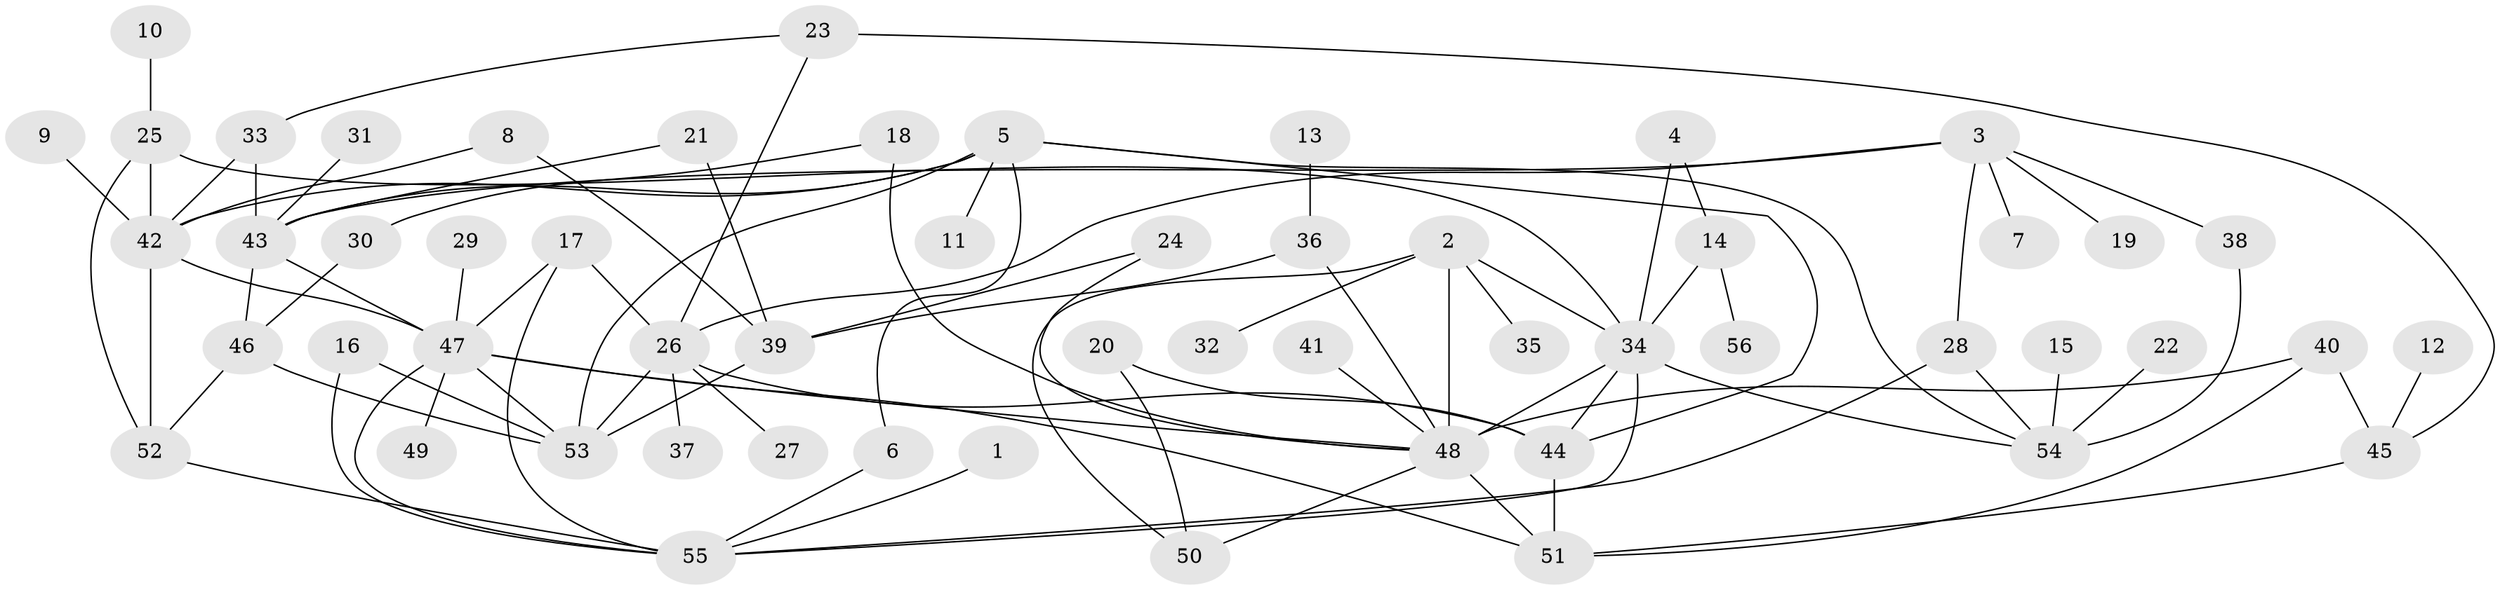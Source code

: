 // original degree distribution, {6: 0.05357142857142857, 8: 0.017857142857142856, 7: 0.008928571428571428, 3: 0.1875, 4: 0.11607142857142858, 5: 0.0625, 1: 0.2767857142857143, 2: 0.2767857142857143}
// Generated by graph-tools (version 1.1) at 2025/25/03/09/25 03:25:33]
// undirected, 56 vertices, 90 edges
graph export_dot {
graph [start="1"]
  node [color=gray90,style=filled];
  1;
  2;
  3;
  4;
  5;
  6;
  7;
  8;
  9;
  10;
  11;
  12;
  13;
  14;
  15;
  16;
  17;
  18;
  19;
  20;
  21;
  22;
  23;
  24;
  25;
  26;
  27;
  28;
  29;
  30;
  31;
  32;
  33;
  34;
  35;
  36;
  37;
  38;
  39;
  40;
  41;
  42;
  43;
  44;
  45;
  46;
  47;
  48;
  49;
  50;
  51;
  52;
  53;
  54;
  55;
  56;
  1 -- 55 [weight=1.0];
  2 -- 32 [weight=1.0];
  2 -- 34 [weight=1.0];
  2 -- 35 [weight=1.0];
  2 -- 48 [weight=1.0];
  2 -- 50 [weight=1.0];
  3 -- 7 [weight=1.0];
  3 -- 19 [weight=1.0];
  3 -- 26 [weight=1.0];
  3 -- 28 [weight=1.0];
  3 -- 38 [weight=1.0];
  3 -- 43 [weight=1.0];
  4 -- 14 [weight=1.0];
  4 -- 34 [weight=1.0];
  5 -- 6 [weight=1.0];
  5 -- 11 [weight=1.0];
  5 -- 42 [weight=1.0];
  5 -- 43 [weight=1.0];
  5 -- 44 [weight=1.0];
  5 -- 53 [weight=1.0];
  5 -- 54 [weight=1.0];
  6 -- 55 [weight=1.0];
  8 -- 39 [weight=1.0];
  8 -- 42 [weight=1.0];
  9 -- 42 [weight=1.0];
  10 -- 25 [weight=1.0];
  12 -- 45 [weight=1.0];
  13 -- 36 [weight=1.0];
  14 -- 34 [weight=1.0];
  14 -- 56 [weight=1.0];
  15 -- 54 [weight=1.0];
  16 -- 53 [weight=1.0];
  16 -- 55 [weight=1.0];
  17 -- 26 [weight=1.0];
  17 -- 47 [weight=1.0];
  17 -- 55 [weight=1.0];
  18 -- 30 [weight=1.0];
  18 -- 48 [weight=1.0];
  20 -- 44 [weight=1.0];
  20 -- 50 [weight=1.0];
  21 -- 39 [weight=1.0];
  21 -- 43 [weight=1.0];
  22 -- 54 [weight=1.0];
  23 -- 26 [weight=1.0];
  23 -- 33 [weight=1.0];
  23 -- 45 [weight=1.0];
  24 -- 39 [weight=1.0];
  24 -- 48 [weight=1.0];
  25 -- 34 [weight=1.0];
  25 -- 42 [weight=1.0];
  25 -- 52 [weight=1.0];
  26 -- 27 [weight=1.0];
  26 -- 37 [weight=1.0];
  26 -- 44 [weight=1.0];
  26 -- 53 [weight=1.0];
  28 -- 54 [weight=1.0];
  28 -- 55 [weight=1.0];
  29 -- 47 [weight=1.0];
  30 -- 46 [weight=1.0];
  31 -- 43 [weight=1.0];
  33 -- 42 [weight=1.0];
  33 -- 43 [weight=1.0];
  34 -- 44 [weight=1.0];
  34 -- 48 [weight=1.0];
  34 -- 54 [weight=1.0];
  34 -- 55 [weight=1.0];
  36 -- 39 [weight=1.0];
  36 -- 48 [weight=1.0];
  38 -- 54 [weight=1.0];
  39 -- 53 [weight=1.0];
  40 -- 45 [weight=1.0];
  40 -- 48 [weight=4.0];
  40 -- 51 [weight=1.0];
  41 -- 48 [weight=1.0];
  42 -- 47 [weight=1.0];
  42 -- 52 [weight=2.0];
  43 -- 46 [weight=1.0];
  43 -- 47 [weight=1.0];
  44 -- 51 [weight=1.0];
  45 -- 51 [weight=1.0];
  46 -- 52 [weight=1.0];
  46 -- 53 [weight=1.0];
  47 -- 48 [weight=1.0];
  47 -- 49 [weight=1.0];
  47 -- 51 [weight=1.0];
  47 -- 53 [weight=2.0];
  47 -- 55 [weight=1.0];
  48 -- 50 [weight=1.0];
  48 -- 51 [weight=1.0];
  52 -- 55 [weight=1.0];
}
